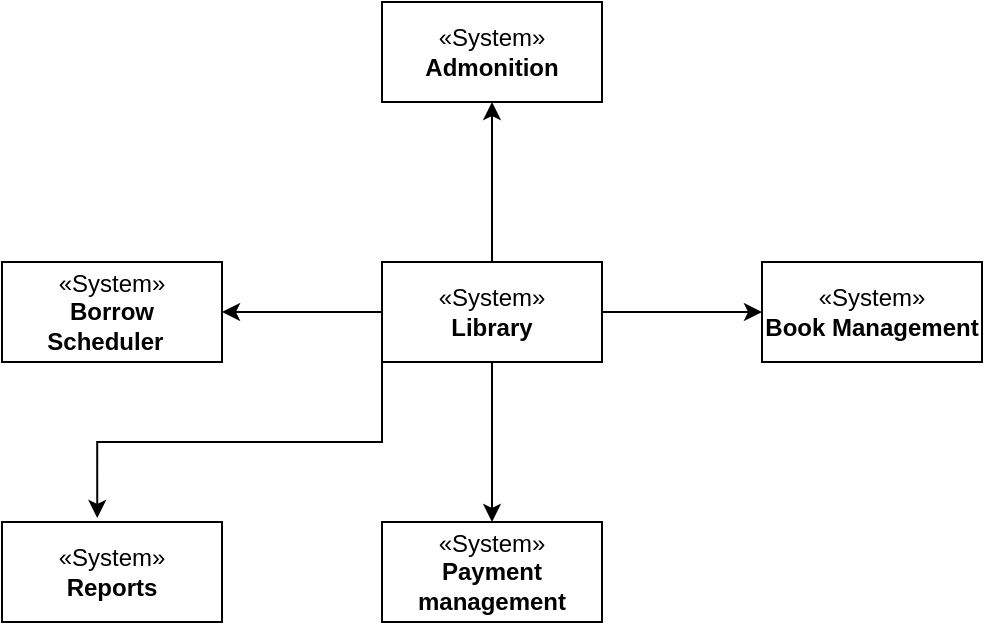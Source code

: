 <mxfile version="22.1.3" type="github">
  <diagram name="Page-1" id="qbAc641PKSr74a0tz3VJ">
    <mxGraphModel dx="1050" dy="522" grid="1" gridSize="10" guides="1" tooltips="1" connect="1" arrows="1" fold="1" page="1" pageScale="1" pageWidth="850" pageHeight="1100" math="0" shadow="0">
      <root>
        <mxCell id="0" />
        <mxCell id="1" parent="0" />
        <mxCell id="s61Jyo362IQFFMAlDBX_-3" value="" style="edgeStyle=orthogonalEdgeStyle;rounded=0;orthogonalLoop=1;jettySize=auto;html=1;" edge="1" parent="1" source="s61Jyo362IQFFMAlDBX_-1" target="s61Jyo362IQFFMAlDBX_-2">
          <mxGeometry relative="1" as="geometry" />
        </mxCell>
        <mxCell id="s61Jyo362IQFFMAlDBX_-5" value="" style="edgeStyle=orthogonalEdgeStyle;rounded=0;orthogonalLoop=1;jettySize=auto;html=1;" edge="1" parent="1" source="s61Jyo362IQFFMAlDBX_-1" target="s61Jyo362IQFFMAlDBX_-4">
          <mxGeometry relative="1" as="geometry" />
        </mxCell>
        <mxCell id="s61Jyo362IQFFMAlDBX_-7" value="" style="edgeStyle=orthogonalEdgeStyle;rounded=0;orthogonalLoop=1;jettySize=auto;html=1;" edge="1" parent="1" source="s61Jyo362IQFFMAlDBX_-1" target="s61Jyo362IQFFMAlDBX_-6">
          <mxGeometry relative="1" as="geometry" />
        </mxCell>
        <mxCell id="s61Jyo362IQFFMAlDBX_-9" value="" style="edgeStyle=orthogonalEdgeStyle;rounded=0;orthogonalLoop=1;jettySize=auto;html=1;" edge="1" parent="1" source="s61Jyo362IQFFMAlDBX_-1" target="s61Jyo362IQFFMAlDBX_-8">
          <mxGeometry relative="1" as="geometry" />
        </mxCell>
        <mxCell id="s61Jyo362IQFFMAlDBX_-1" value="«System»&lt;br&gt;&lt;b&gt;Library&lt;/b&gt;" style="html=1;whiteSpace=wrap;" vertex="1" parent="1">
          <mxGeometry x="370" y="250" width="110" height="50" as="geometry" />
        </mxCell>
        <mxCell id="s61Jyo362IQFFMAlDBX_-2" value="«System»&lt;br&gt;&lt;b&gt;Book&amp;nbsp;Management&lt;br&gt;&lt;/b&gt;" style="html=1;whiteSpace=wrap;" vertex="1" parent="1">
          <mxGeometry x="560" y="250" width="110" height="50" as="geometry" />
        </mxCell>
        <mxCell id="s61Jyo362IQFFMAlDBX_-4" value="«System»&lt;br&gt;&lt;b&gt;Payment management&lt;/b&gt;" style="html=1;whiteSpace=wrap;" vertex="1" parent="1">
          <mxGeometry x="370" y="380" width="110" height="50" as="geometry" />
        </mxCell>
        <mxCell id="s61Jyo362IQFFMAlDBX_-6" value="«System»&lt;br&gt;&lt;b&gt;Borrow Scheduler&amp;nbsp;&amp;nbsp;&lt;/b&gt;" style="html=1;whiteSpace=wrap;" vertex="1" parent="1">
          <mxGeometry x="180" y="250" width="110" height="50" as="geometry" />
        </mxCell>
        <mxCell id="s61Jyo362IQFFMAlDBX_-8" value="«System»&lt;br&gt;&lt;b&gt;Admonition&lt;/b&gt;" style="html=1;whiteSpace=wrap;" vertex="1" parent="1">
          <mxGeometry x="370" y="120" width="110" height="50" as="geometry" />
        </mxCell>
        <mxCell id="s61Jyo362IQFFMAlDBX_-13" value="«System»&lt;br&gt;&lt;b&gt;Reports&lt;/b&gt;" style="html=1;whiteSpace=wrap;" vertex="1" parent="1">
          <mxGeometry x="180" y="380" width="110" height="50" as="geometry" />
        </mxCell>
        <mxCell id="s61Jyo362IQFFMAlDBX_-14" style="edgeStyle=orthogonalEdgeStyle;rounded=0;orthogonalLoop=1;jettySize=auto;html=1;exitX=0;exitY=1;exitDx=0;exitDy=0;entryX=0.433;entryY=-0.04;entryDx=0;entryDy=0;entryPerimeter=0;" edge="1" parent="1" source="s61Jyo362IQFFMAlDBX_-1" target="s61Jyo362IQFFMAlDBX_-13">
          <mxGeometry relative="1" as="geometry" />
        </mxCell>
      </root>
    </mxGraphModel>
  </diagram>
</mxfile>
